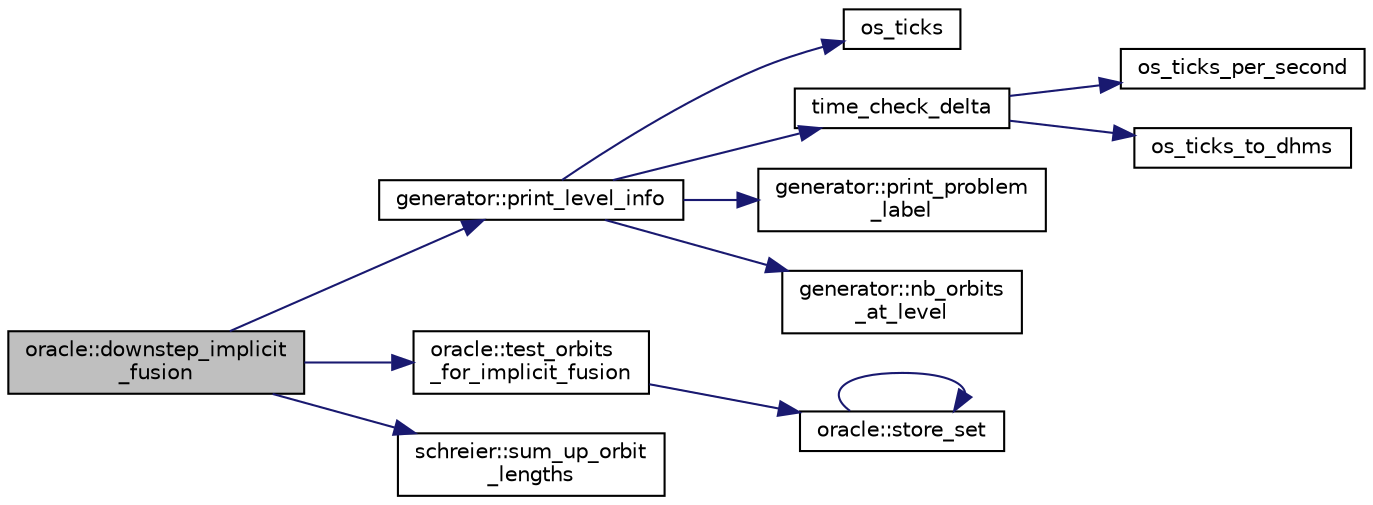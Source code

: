 digraph "oracle::downstep_implicit_fusion"
{
  edge [fontname="Helvetica",fontsize="10",labelfontname="Helvetica",labelfontsize="10"];
  node [fontname="Helvetica",fontsize="10",shape=record];
  rankdir="LR";
  Node3183 [label="oracle::downstep_implicit\l_fusion",height=0.2,width=0.4,color="black", fillcolor="grey75", style="filled", fontcolor="black"];
  Node3183 -> Node3184 [color="midnightblue",fontsize="10",style="solid",fontname="Helvetica"];
  Node3184 [label="generator::print_level_info",height=0.2,width=0.4,color="black", fillcolor="white", style="filled",URL="$d7/d73/classgenerator.html#aeef1b9fe6115b67be42d7cb3206fddd2"];
  Node3184 -> Node3185 [color="midnightblue",fontsize="10",style="solid",fontname="Helvetica"];
  Node3185 [label="os_ticks",height=0.2,width=0.4,color="black", fillcolor="white", style="filled",URL="$d5/db4/io__and__os_8h.html#a3da6d2b09e35d569adb7101dffcb5224"];
  Node3184 -> Node3186 [color="midnightblue",fontsize="10",style="solid",fontname="Helvetica"];
  Node3186 [label="time_check_delta",height=0.2,width=0.4,color="black", fillcolor="white", style="filled",URL="$d9/d60/discreta_8h.html#a89a8565e34c7dcbb97180cd6af7454a1"];
  Node3186 -> Node3187 [color="midnightblue",fontsize="10",style="solid",fontname="Helvetica"];
  Node3187 [label="os_ticks_per_second",height=0.2,width=0.4,color="black", fillcolor="white", style="filled",URL="$d5/db4/io__and__os_8h.html#a1b35e7a094dfde9db39ae352c9c17042"];
  Node3186 -> Node3188 [color="midnightblue",fontsize="10",style="solid",fontname="Helvetica"];
  Node3188 [label="os_ticks_to_dhms",height=0.2,width=0.4,color="black", fillcolor="white", style="filled",URL="$d5/db4/io__and__os_8h.html#a0d715587fd9b8ab4e2bc822a2be313ba"];
  Node3184 -> Node3189 [color="midnightblue",fontsize="10",style="solid",fontname="Helvetica"];
  Node3189 [label="generator::print_problem\l_label",height=0.2,width=0.4,color="black", fillcolor="white", style="filled",URL="$d7/d73/classgenerator.html#a06d3c064ba84ebe8db3537e6273f16c3"];
  Node3184 -> Node3190 [color="midnightblue",fontsize="10",style="solid",fontname="Helvetica"];
  Node3190 [label="generator::nb_orbits\l_at_level",height=0.2,width=0.4,color="black", fillcolor="white", style="filled",URL="$d7/d73/classgenerator.html#a020f3d8378448310d044a4a24fadf301"];
  Node3183 -> Node3191 [color="midnightblue",fontsize="10",style="solid",fontname="Helvetica"];
  Node3191 [label="oracle::test_orbits\l_for_implicit_fusion",height=0.2,width=0.4,color="black", fillcolor="white", style="filled",URL="$d7/da7/classoracle.html#adea7f6e638a119f01b378f4f4786c965"];
  Node3191 -> Node3192 [color="midnightblue",fontsize="10",style="solid",fontname="Helvetica"];
  Node3192 [label="oracle::store_set",height=0.2,width=0.4,color="black", fillcolor="white", style="filled",URL="$d7/da7/classoracle.html#abbf5fae543cb81c13c03282968faf9ad"];
  Node3192 -> Node3192 [color="midnightblue",fontsize="10",style="solid",fontname="Helvetica"];
  Node3183 -> Node3193 [color="midnightblue",fontsize="10",style="solid",fontname="Helvetica"];
  Node3193 [label="schreier::sum_up_orbit\l_lengths",height=0.2,width=0.4,color="black", fillcolor="white", style="filled",URL="$d3/dd6/classschreier.html#a120472d378feabec676062f84b23fc8e"];
}

